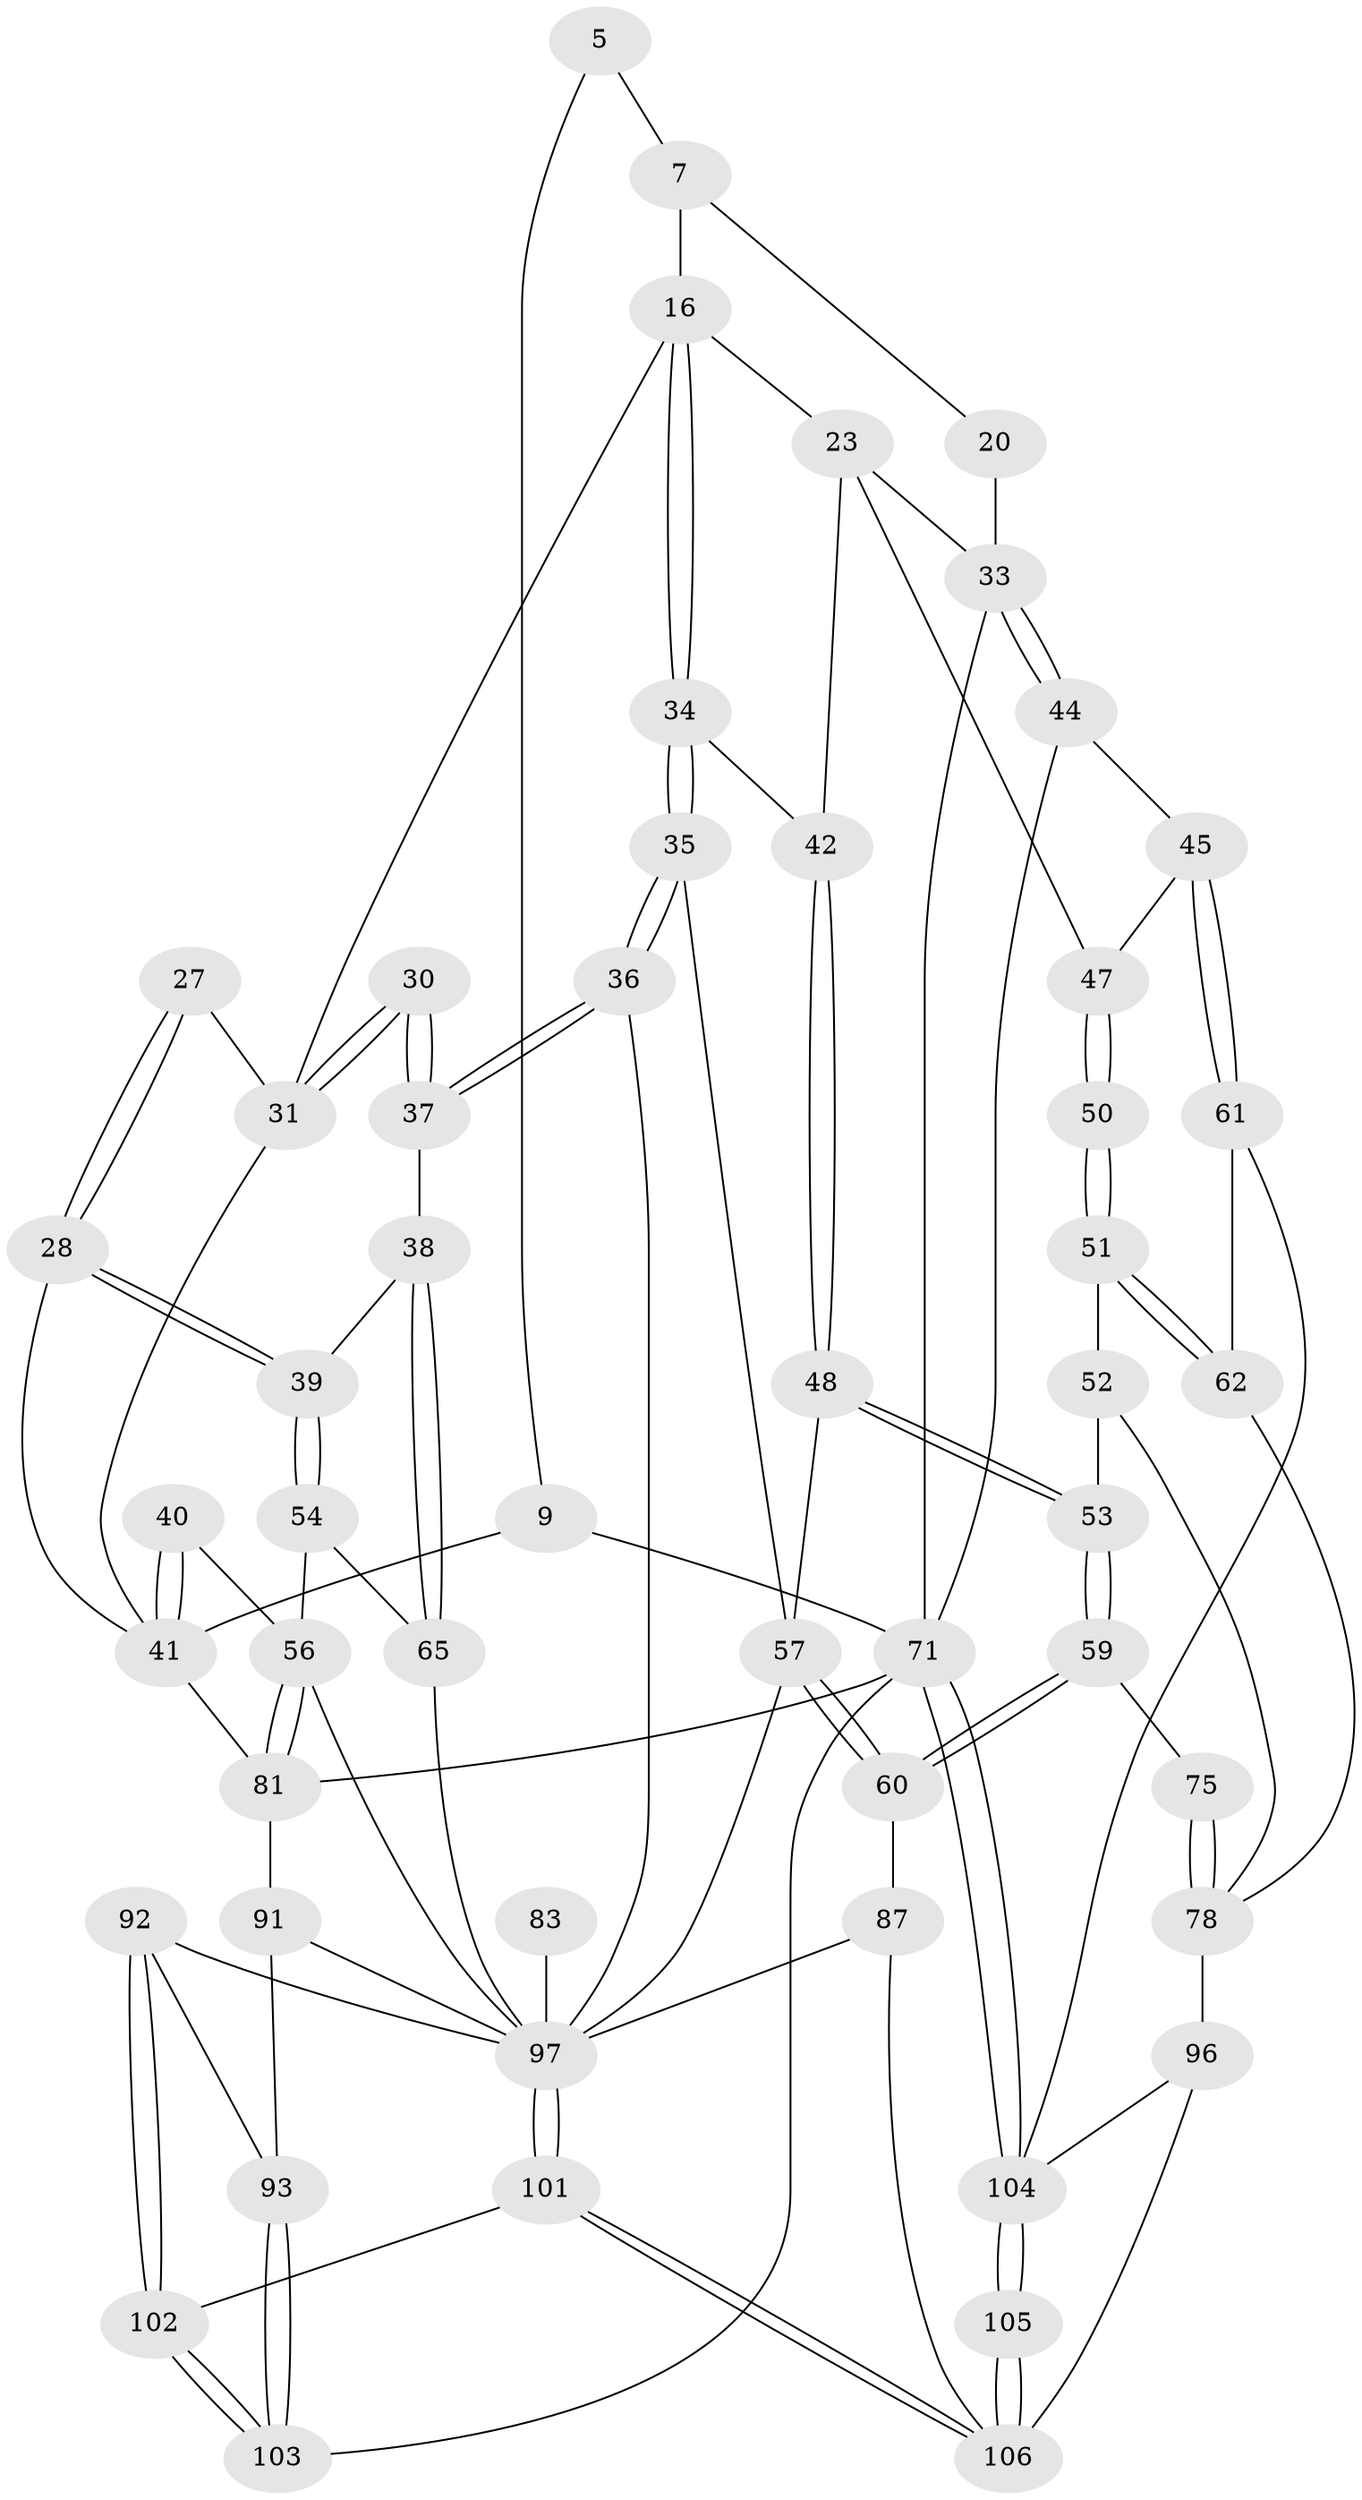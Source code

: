 // original degree distribution, {3: 0.02830188679245283, 4: 0.24528301886792453, 5: 0.4811320754716981, 6: 0.24528301886792453}
// Generated by graph-tools (version 1.1) at 2025/01/03/09/25 05:01:17]
// undirected, 53 vertices, 116 edges
graph export_dot {
graph [start="1"]
  node [color=gray90,style=filled];
  5 [pos="+1+0",super="+2"];
  7 [pos="+0.7289978775906479+0.24961963479980076",super="+6+4"];
  9 [pos="+0+0",super="+8"];
  16 [pos="+0.5359572233077581+0.31522005494831246",super="+10+15"];
  20 [pos="+0.8561017204672402+0.36406511343400044",super="+19"];
  23 [pos="+0.8086919522743251+0.4390066332600217",super="+22"];
  27 [pos="+0.16894300104791277+0.4396578857914933"];
  28 [pos="+0.1456284621145259+0.4617379208831687"];
  30 [pos="+0.3446316966310875+0.3939653008970686"];
  31 [pos="+0.24540032357864416+0.41726781040404004",super="+26+25"];
  33 [pos="+0.8633209795058163+0.43600090021376564",super="+21+32"];
  34 [pos="+0.5481936898753245+0.35034450457324545"];
  35 [pos="+0.5506862139365131+0.3636068427778233"];
  36 [pos="+0.49956765227553107+0.5633204823249924"];
  37 [pos="+0.3378708585734734+0.43466839002580826"];
  38 [pos="+0.31244435031986345+0.5169012861266163"];
  39 [pos="+0.1485825367019274+0.4727409881763284"];
  40 [pos="+0+0.5850851029053026"];
  41 [pos="+0+0.5914805329419875",super="+14+29"];
  42 [pos="+0.7865477913116712+0.4474571915576203"];
  44 [pos="+0.9464244312991985+0.5059745679442222"];
  45 [pos="+0.9345839978541632+0.5355357635868659"];
  47 [pos="+0.8216996189808263+0.5384328679880566",super="+46"];
  48 [pos="+0.6959035599371082+0.5235362809336254"];
  50 [pos="+0.8042446250190699+0.5964447233680651"];
  51 [pos="+0.7970621288846426+0.6120889601958479"];
  52 [pos="+0.7295028420219875+0.6191241299522573"];
  53 [pos="+0.7123220158904007+0.6110216496442261"];
  54 [pos="+0.12571950246983285+0.5941887535132009"];
  56 [pos="+0.07355838585646074+0.6138770531879875",super="+55"];
  57 [pos="+0.5274764385390872+0.6487669900266442",super="+49"];
  59 [pos="+0.565799845569331+0.6749600561798108"];
  60 [pos="+0.5601407938012132+0.676230348980346"];
  61 [pos="+0.93522975316605+0.6920844961062318"];
  62 [pos="+0.9230680351629212+0.6927232009858507"];
  65 [pos="+0.3125814580732696+0.5214815814998104"];
  71 [pos="+1+1",super="+70+63"];
  75 [pos="+0.7005059445858676+0.7458170135902222"];
  78 [pos="+0.7221775621331624+0.7890816265294873",super="+77+74"];
  81 [pos="+0.03501099332610122+0.7621261707724184",super="+69"];
  83 [pos="+0.24354607861298191+0.7678865798699396",super="+72"];
  87 [pos="+0.47881796706229884+0.9000175999442668",super="+86"];
  91 [pos="+0.06132033039663234+0.8219100696772937",super="+80"];
  92 [pos="+0.15280063291406465+0.8328956628245187"];
  93 [pos="+0.0815494854897902+0.8438339330705767"];
  96 [pos="+0.7805303215449996+0.8218815546703025",super="+89+95"];
  97 [pos="+0.37877975560681143+0.9999310434246689",super="+84+85+88+79+73+82"];
  101 [pos="+0.3136407858267818+1"];
  102 [pos="+0.2656190967778292+1"];
  103 [pos="+0+1"];
  104 [pos="+1+1",super="+94+64"];
  105 [pos="+0.8408888379982894+1"];
  106 [pos="+0.8147132428144958+1",super="+99+100"];
  5 -- 7 [weight=2];
  5 -- 9 [weight=2];
  7 -- 20;
  7 -- 16 [weight=2];
  9 -- 71 [weight=3];
  9 -- 41;
  16 -- 34;
  16 -- 34;
  16 -- 23;
  16 -- 31;
  20 -- 33 [weight=3];
  23 -- 42;
  23 -- 47;
  23 -- 33;
  27 -- 28;
  27 -- 28;
  27 -- 31 [weight=2];
  28 -- 39;
  28 -- 39;
  28 -- 41;
  30 -- 31 [weight=2];
  30 -- 31;
  30 -- 37;
  30 -- 37;
  31 -- 41;
  33 -- 44;
  33 -- 44;
  33 -- 71;
  34 -- 35;
  34 -- 35;
  34 -- 42;
  35 -- 36;
  35 -- 36;
  35 -- 57;
  36 -- 37;
  36 -- 37;
  36 -- 97;
  37 -- 38;
  38 -- 39;
  38 -- 65;
  38 -- 65;
  39 -- 54;
  39 -- 54;
  40 -- 41 [weight=2];
  40 -- 41;
  40 -- 56;
  41 -- 81;
  42 -- 48;
  42 -- 48;
  44 -- 45;
  44 -- 71;
  45 -- 61;
  45 -- 61;
  45 -- 47;
  47 -- 50 [weight=2];
  47 -- 50;
  48 -- 53;
  48 -- 53;
  48 -- 57;
  50 -- 51;
  50 -- 51;
  51 -- 52;
  51 -- 62;
  51 -- 62;
  52 -- 53;
  52 -- 78;
  53 -- 59;
  53 -- 59;
  54 -- 65;
  54 -- 56;
  56 -- 81;
  56 -- 81;
  56 -- 97;
  57 -- 60;
  57 -- 60;
  57 -- 97;
  59 -- 60;
  59 -- 60;
  59 -- 75;
  60 -- 87;
  61 -- 62;
  61 -- 104;
  62 -- 78;
  65 -- 97;
  71 -- 104 [weight=2];
  71 -- 104;
  71 -- 103;
  71 -- 81;
  75 -- 78 [weight=2];
  75 -- 78;
  78 -- 96 [weight=2];
  81 -- 91 [weight=2];
  83 -- 97 [weight=4];
  87 -- 97;
  87 -- 106 [weight=2];
  91 -- 93;
  91 -- 97;
  92 -- 93;
  92 -- 102;
  92 -- 102;
  92 -- 97;
  93 -- 103;
  93 -- 103;
  96 -- 106 [weight=2];
  96 -- 104;
  97 -- 101;
  97 -- 101;
  101 -- 102;
  101 -- 106;
  101 -- 106;
  102 -- 103;
  102 -- 103;
  104 -- 105;
  104 -- 105;
  105 -- 106 [weight=2];
  105 -- 106;
}
